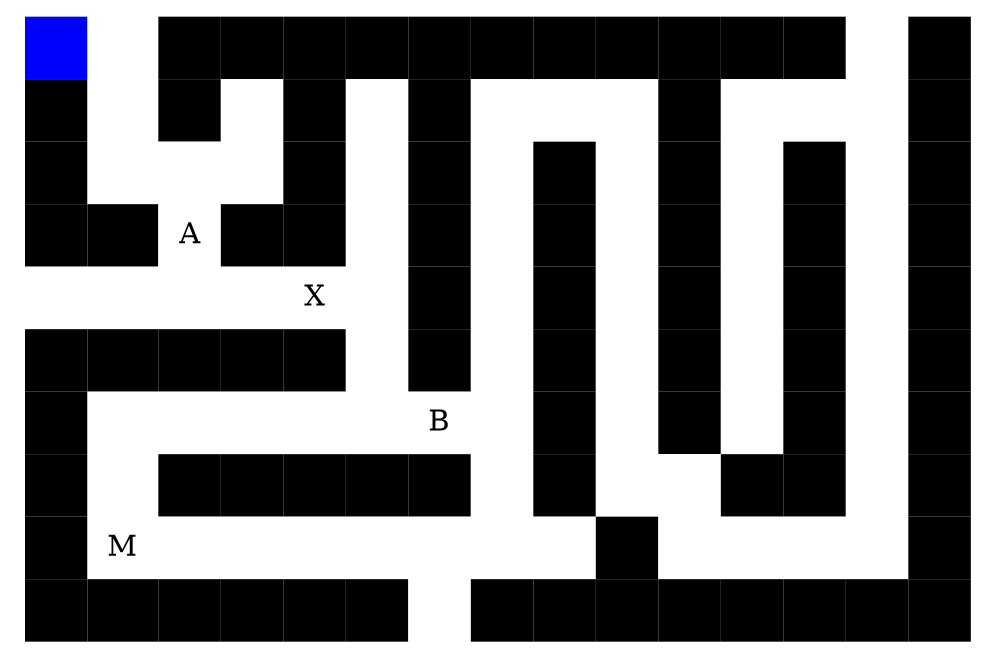 digraph G {
node [shape=plaintext];
matriz [label=<<TABLE CELLSPACING="0" CELLPADDING="5" border="0">
<TR><TD BGCOLOR="blue" WIDTH="30" HEIGHT="30"></TD><TD BGCOLOR="white" WIDTH="30" HEIGHT="30"></TD><TD BGCOLOR="black" WIDTH="30" HEIGHT="30"></TD><TD BGCOLOR="black" WIDTH="30" HEIGHT="30"></TD><TD BGCOLOR="black" WIDTH="30" HEIGHT="30"></TD><TD BGCOLOR="black" WIDTH="30" HEIGHT="30"></TD><TD BGCOLOR="black" WIDTH="30" HEIGHT="30"></TD><TD BGCOLOR="black" WIDTH="30" HEIGHT="30"></TD><TD BGCOLOR="black" WIDTH="30" HEIGHT="30"></TD><TD BGCOLOR="black" WIDTH="30" HEIGHT="30"></TD><TD BGCOLOR="black" WIDTH="30" HEIGHT="30"></TD><TD BGCOLOR="black" WIDTH="30" HEIGHT="30"></TD><TD BGCOLOR="black" WIDTH="30" HEIGHT="30"></TD><TD BGCOLOR="white" WIDTH="30" HEIGHT="30"></TD><TD BGCOLOR="black" WIDTH="30" HEIGHT="30"></TD></TR><TR><TD BGCOLOR="black" WIDTH="30" HEIGHT="30"></TD><TD BGCOLOR="white" WIDTH="30" HEIGHT="30"></TD><TD BGCOLOR="black" WIDTH="30" HEIGHT="30"></TD><TD BGCOLOR="white" WIDTH="30" HEIGHT="30"></TD><TD BGCOLOR="black" WIDTH="30" HEIGHT="30"></TD><TD BGCOLOR="white" WIDTH="30" HEIGHT="30"></TD><TD BGCOLOR="black" WIDTH="30" HEIGHT="30"></TD><TD BGCOLOR="white" WIDTH="30" HEIGHT="30"></TD><TD BGCOLOR="white" WIDTH="30" HEIGHT="30"></TD><TD BGCOLOR="white" WIDTH="30" HEIGHT="30"></TD><TD BGCOLOR="black" WIDTH="30" HEIGHT="30"></TD><TD BGCOLOR="white" WIDTH="30" HEIGHT="30"></TD><TD BGCOLOR="white" WIDTH="30" HEIGHT="30"></TD><TD BGCOLOR="white" WIDTH="30" HEIGHT="30"></TD><TD BGCOLOR="black" WIDTH="30" HEIGHT="30"></TD></TR><TR><TD BGCOLOR="black" WIDTH="30" HEIGHT="30"></TD><TD BGCOLOR="white" WIDTH="30" HEIGHT="30"></TD><TD BGCOLOR="white" WIDTH="30" HEIGHT="30"></TD><TD BGCOLOR="white" WIDTH="30" HEIGHT="30"></TD><TD BGCOLOR="black" WIDTH="30" HEIGHT="30"></TD><TD BGCOLOR="white" WIDTH="30" HEIGHT="30"></TD><TD BGCOLOR="black" WIDTH="30" HEIGHT="30"></TD><TD BGCOLOR="white" WIDTH="30" HEIGHT="30"></TD><TD BGCOLOR="black" WIDTH="30" HEIGHT="30"></TD><TD BGCOLOR="white" WIDTH="30" HEIGHT="30"></TD><TD BGCOLOR="black" WIDTH="30" HEIGHT="30"></TD><TD BGCOLOR="white" WIDTH="30" HEIGHT="30"></TD><TD BGCOLOR="black" WIDTH="30" HEIGHT="30"></TD><TD BGCOLOR="white" WIDTH="30" HEIGHT="30"></TD><TD BGCOLOR="black" WIDTH="30" HEIGHT="30"></TD></TR><TR><TD BGCOLOR="black" WIDTH="30" HEIGHT="30"></TD><TD BGCOLOR="black" WIDTH="30" HEIGHT="30"></TD><TD BGCOLOR="white" WIDTH="30" HEIGHT="30"> A </TD><TD BGCOLOR="black" WIDTH="30" HEIGHT="30"></TD><TD BGCOLOR="black" WIDTH="30" HEIGHT="30"></TD><TD BGCOLOR="white" WIDTH="30" HEIGHT="30"></TD><TD BGCOLOR="black" WIDTH="30" HEIGHT="30"></TD><TD BGCOLOR="white" WIDTH="30" HEIGHT="30"></TD><TD BGCOLOR="black" WIDTH="30" HEIGHT="30"></TD><TD BGCOLOR="white" WIDTH="30" HEIGHT="30"></TD><TD BGCOLOR="black" WIDTH="30" HEIGHT="30"></TD><TD BGCOLOR="white" WIDTH="30" HEIGHT="30"></TD><TD BGCOLOR="black" WIDTH="30" HEIGHT="30"></TD><TD BGCOLOR="white" WIDTH="30" HEIGHT="30"></TD><TD BGCOLOR="black" WIDTH="30" HEIGHT="30"></TD></TR><TR><TD BGCOLOR="white" WIDTH="30" HEIGHT="30"></TD><TD BGCOLOR="white" WIDTH="30" HEIGHT="30"></TD><TD BGCOLOR="white" WIDTH="30" HEIGHT="30"></TD><TD BGCOLOR="white" WIDTH="30" HEIGHT="30"></TD><TD BGCOLOR="white" WIDTH="30" HEIGHT="30"> X </TD><TD BGCOLOR="white" WIDTH="30" HEIGHT="30"></TD><TD BGCOLOR="black" WIDTH="30" HEIGHT="30"></TD><TD BGCOLOR="white" WIDTH="30" HEIGHT="30"></TD><TD BGCOLOR="black" WIDTH="30" HEIGHT="30"></TD><TD BGCOLOR="white" WIDTH="30" HEIGHT="30"></TD><TD BGCOLOR="black" WIDTH="30" HEIGHT="30"></TD><TD BGCOLOR="white" WIDTH="30" HEIGHT="30"></TD><TD BGCOLOR="black" WIDTH="30" HEIGHT="30"></TD><TD BGCOLOR="white" WIDTH="30" HEIGHT="30"></TD><TD BGCOLOR="black" WIDTH="30" HEIGHT="30"></TD></TR><TR><TD BGCOLOR="black" WIDTH="30" HEIGHT="30"></TD><TD BGCOLOR="black" WIDTH="30" HEIGHT="30"></TD><TD BGCOLOR="black" WIDTH="30" HEIGHT="30"></TD><TD BGCOLOR="black" WIDTH="30" HEIGHT="30"></TD><TD BGCOLOR="black" WIDTH="30" HEIGHT="30"></TD><TD BGCOLOR="white" WIDTH="30" HEIGHT="30"></TD><TD BGCOLOR="black" WIDTH="30" HEIGHT="30"></TD><TD BGCOLOR="white" WIDTH="30" HEIGHT="30"></TD><TD BGCOLOR="black" WIDTH="30" HEIGHT="30"></TD><TD BGCOLOR="white" WIDTH="30" HEIGHT="30"></TD><TD BGCOLOR="black" WIDTH="30" HEIGHT="30"></TD><TD BGCOLOR="white" WIDTH="30" HEIGHT="30"></TD><TD BGCOLOR="black" WIDTH="30" HEIGHT="30"></TD><TD BGCOLOR="white" WIDTH="30" HEIGHT="30"></TD><TD BGCOLOR="black" WIDTH="30" HEIGHT="30"></TD></TR><TR><TD BGCOLOR="black" WIDTH="30" HEIGHT="30"></TD><TD BGCOLOR="white" WIDTH="30" HEIGHT="30"></TD><TD BGCOLOR="white" WIDTH="30" HEIGHT="30"></TD><TD BGCOLOR="white" WIDTH="30" HEIGHT="30"></TD><TD BGCOLOR="white" WIDTH="30" HEIGHT="30"></TD><TD BGCOLOR="white" WIDTH="30" HEIGHT="30"></TD><TD BGCOLOR="white" WIDTH="30" HEIGHT="30"> B </TD><TD BGCOLOR="white" WIDTH="30" HEIGHT="30"></TD><TD BGCOLOR="black" WIDTH="30" HEIGHT="30"></TD><TD BGCOLOR="white" WIDTH="30" HEIGHT="30"></TD><TD BGCOLOR="black" WIDTH="30" HEIGHT="30"></TD><TD BGCOLOR="white" WIDTH="30" HEIGHT="30"></TD><TD BGCOLOR="black" WIDTH="30" HEIGHT="30"></TD><TD BGCOLOR="white" WIDTH="30" HEIGHT="30"></TD><TD BGCOLOR="black" WIDTH="30" HEIGHT="30"></TD></TR><TR><TD BGCOLOR="black" WIDTH="30" HEIGHT="30"></TD><TD BGCOLOR="white" WIDTH="30" HEIGHT="30"></TD><TD BGCOLOR="black" WIDTH="30" HEIGHT="30"></TD><TD BGCOLOR="black" WIDTH="30" HEIGHT="30"></TD><TD BGCOLOR="black" WIDTH="30" HEIGHT="30"></TD><TD BGCOLOR="black" WIDTH="30" HEIGHT="30"></TD><TD BGCOLOR="black" WIDTH="30" HEIGHT="30"></TD><TD BGCOLOR="white" WIDTH="30" HEIGHT="30"></TD><TD BGCOLOR="black" WIDTH="30" HEIGHT="30"></TD><TD BGCOLOR="white" WIDTH="30" HEIGHT="30"></TD><TD BGCOLOR="white" WIDTH="30" HEIGHT="30"></TD><TD BGCOLOR="black" WIDTH="30" HEIGHT="30"></TD><TD BGCOLOR="black" WIDTH="30" HEIGHT="30"></TD><TD BGCOLOR="white" WIDTH="30" HEIGHT="30"></TD><TD BGCOLOR="black" WIDTH="30" HEIGHT="30"></TD></TR><TR><TD BGCOLOR="black" WIDTH="30" HEIGHT="30"></TD><TD BGCOLOR="white" WIDTH="30" HEIGHT="30"> M </TD><TD BGCOLOR="white" WIDTH="30" HEIGHT="30"></TD><TD BGCOLOR="white" WIDTH="30" HEIGHT="30"></TD><TD BGCOLOR="white" WIDTH="30" HEIGHT="30"></TD><TD BGCOLOR="white" WIDTH="30" HEIGHT="30"></TD><TD BGCOLOR="white" WIDTH="30" HEIGHT="30"></TD><TD BGCOLOR="white" WIDTH="30" HEIGHT="30"></TD><TD BGCOLOR="white" WIDTH="30" HEIGHT="30"></TD><TD BGCOLOR="black" WIDTH="30" HEIGHT="30"></TD><TD BGCOLOR="white" WIDTH="30" HEIGHT="30"></TD><TD BGCOLOR="white" WIDTH="30" HEIGHT="30"></TD><TD BGCOLOR="white" WIDTH="30" HEIGHT="30"></TD><TD BGCOLOR="white" WIDTH="30" HEIGHT="30"></TD><TD BGCOLOR="black" WIDTH="30" HEIGHT="30"></TD></TR><TR><TD BGCOLOR="black" WIDTH="30" HEIGHT="30"></TD><TD BGCOLOR="black" WIDTH="30" HEIGHT="30"></TD><TD BGCOLOR="black" WIDTH="30" HEIGHT="30"></TD><TD BGCOLOR="black" WIDTH="30" HEIGHT="30"></TD><TD BGCOLOR="black" WIDTH="30" HEIGHT="30"></TD><TD BGCOLOR="black" WIDTH="30" HEIGHT="30"></TD><TD BGCOLOR="white" WIDTH="30" HEIGHT="30"></TD><TD BGCOLOR="black" WIDTH="30" HEIGHT="30"></TD><TD BGCOLOR="black" WIDTH="30" HEIGHT="30"></TD><TD BGCOLOR="black" WIDTH="30" HEIGHT="30"></TD><TD BGCOLOR="black" WIDTH="30" HEIGHT="30"></TD><TD BGCOLOR="black" WIDTH="30" HEIGHT="30"></TD><TD BGCOLOR="black" WIDTH="30" HEIGHT="30"></TD><TD BGCOLOR="black" WIDTH="30" HEIGHT="30"></TD><TD BGCOLOR="black" WIDTH="30" HEIGHT="30"></TD></TR></TABLE>>];}